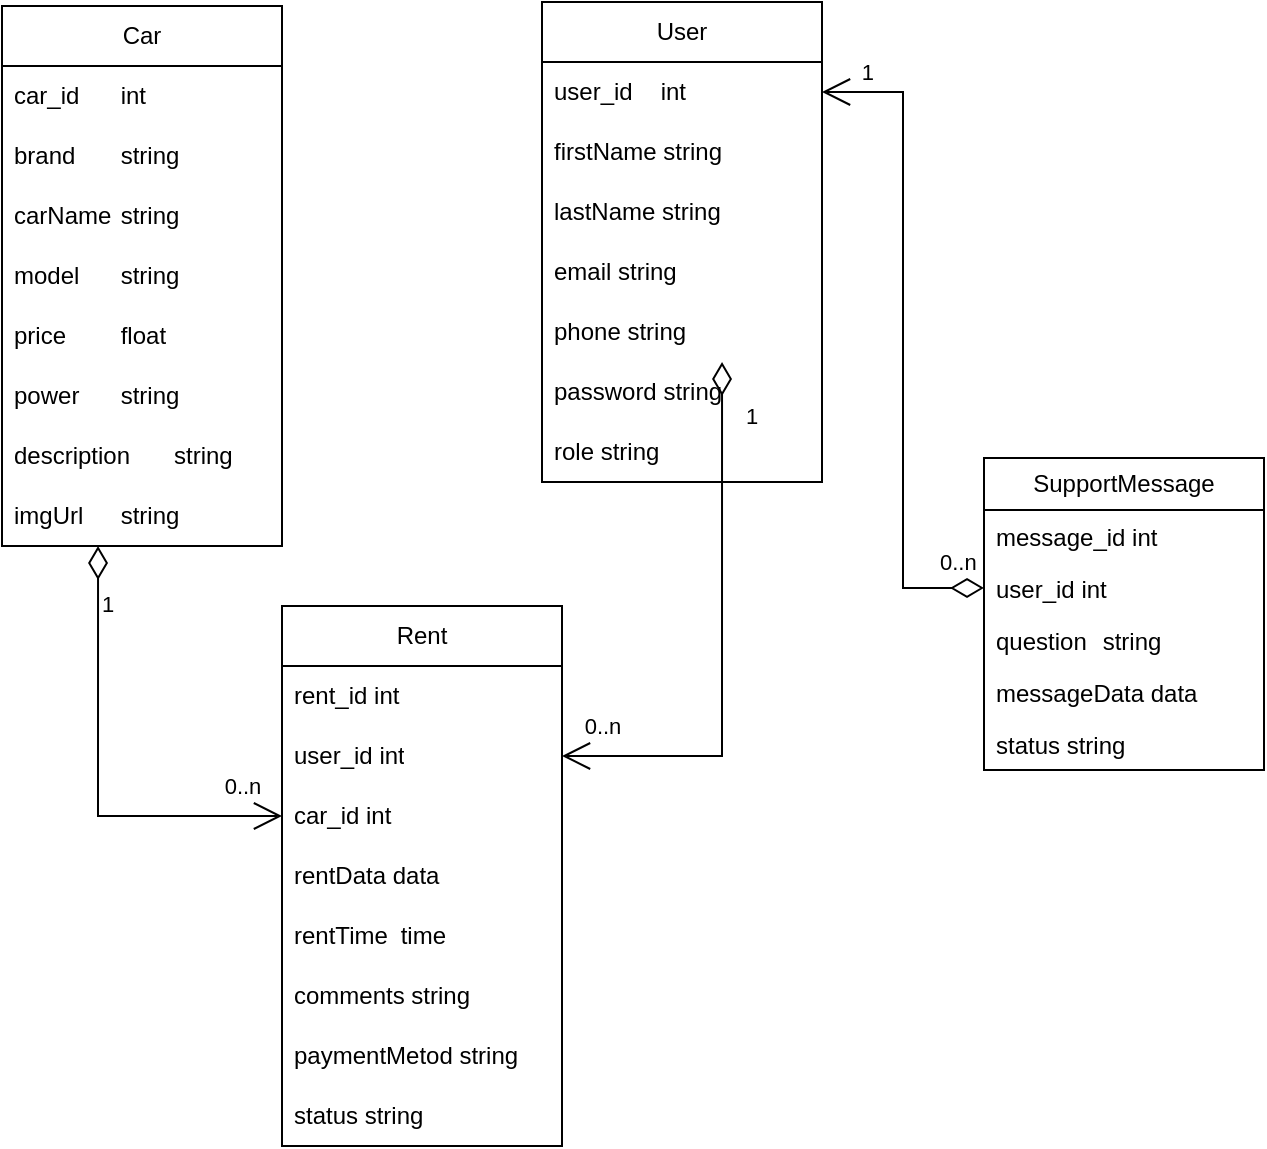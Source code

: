 <mxfile version="24.3.0" type="device" pages="2">
  <diagram name="Страница — 1" id="YeEbULNt2U_j7-DeD-Qu">
    <mxGraphModel dx="1434" dy="818" grid="0" gridSize="10" guides="1" tooltips="1" connect="1" arrows="1" fold="1" page="1" pageScale="1" pageWidth="827" pageHeight="1169" math="0" shadow="0">
      <root>
        <mxCell id="0" />
        <mxCell id="1" parent="0" />
        <mxCell id="xMXt8BDdIYxhjhAiW8X_-1" value="Car" style="swimlane;fontStyle=0;childLayout=stackLayout;horizontal=1;startSize=30;horizontalStack=0;resizeParent=1;resizeParentMax=0;resizeLast=0;collapsible=1;marginBottom=0;whiteSpace=wrap;html=1;" parent="1" vertex="1">
          <mxGeometry x="150" y="50" width="140" height="270" as="geometry" />
        </mxCell>
        <mxCell id="xMXt8BDdIYxhjhAiW8X_-2" value="car_id&lt;span style=&quot;white-space: pre;&quot;&gt;&#x9;&lt;/span&gt;int&lt;span style=&quot;white-space: pre;&quot;&gt;&#x9;&lt;/span&gt;" style="text;strokeColor=none;fillColor=none;align=left;verticalAlign=middle;spacingLeft=4;spacingRight=4;overflow=hidden;points=[[0,0.5],[1,0.5]];portConstraint=eastwest;rotatable=0;whiteSpace=wrap;html=1;" parent="xMXt8BDdIYxhjhAiW8X_-1" vertex="1">
          <mxGeometry y="30" width="140" height="30" as="geometry" />
        </mxCell>
        <mxCell id="xMXt8BDdIYxhjhAiW8X_-3" value="brand&lt;span style=&quot;white-space: pre;&quot;&gt;&#x9;string&lt;span style=&quot;white-space: pre;&quot;&gt;&#x9;&lt;/span&gt;&lt;span style=&quot;white-space: pre;&quot;&gt;&#x9;&lt;/span&gt;&lt;span style=&quot;white-space: pre;&quot;&gt;&#x9;&lt;/span&gt;&lt;span style=&quot;white-space: pre;&quot;&gt;&#x9;&lt;/span&gt;&lt;span style=&quot;white-space: pre;&quot;&gt;&#x9;&lt;/span&gt;&lt;span style=&quot;white-space: pre;&quot;&gt;&#x9;&lt;/span&gt;&lt;span style=&quot;white-space: pre;&quot;&gt;&#x9;&lt;/span&gt;&lt;span style=&quot;white-space: pre;&quot;&gt;&#x9;&lt;/span&gt;&lt;/span&gt;" style="text;strokeColor=none;fillColor=none;align=left;verticalAlign=middle;spacingLeft=4;spacingRight=4;overflow=hidden;points=[[0,0.5],[1,0.5]];portConstraint=eastwest;rotatable=0;whiteSpace=wrap;html=1;" parent="xMXt8BDdIYxhjhAiW8X_-1" vertex="1">
          <mxGeometry y="60" width="140" height="30" as="geometry" />
        </mxCell>
        <mxCell id="xMXt8BDdIYxhjhAiW8X_-4" value="carName&lt;span style=&quot;white-space: pre;&quot;&gt;&#x9;&lt;/span&gt;&lt;span style=&quot;white-space: pre;&quot;&gt;string&lt;span style=&quot;white-space: pre;&quot;&gt;&#x9;&lt;span style=&quot;white-space: pre;&quot;&gt;&#x9;&lt;/span&gt;&lt;/span&gt;&lt;/span&gt;" style="text;strokeColor=none;fillColor=none;align=left;verticalAlign=middle;spacingLeft=4;spacingRight=4;overflow=hidden;points=[[0,0.5],[1,0.5]];portConstraint=eastwest;rotatable=0;whiteSpace=wrap;html=1;" parent="xMXt8BDdIYxhjhAiW8X_-1" vertex="1">
          <mxGeometry y="90" width="140" height="30" as="geometry" />
        </mxCell>
        <mxCell id="xMXt8BDdIYxhjhAiW8X_-5" value="model&lt;span style=&quot;white-space: pre;&quot;&gt;&#x9;&lt;/span&gt;&lt;span style=&quot;white-space: pre;&quot;&gt;string&lt;/span&gt;" style="text;strokeColor=none;fillColor=none;align=left;verticalAlign=middle;spacingLeft=4;spacingRight=4;overflow=hidden;points=[[0,0.5],[1,0.5]];portConstraint=eastwest;rotatable=0;whiteSpace=wrap;html=1;" parent="xMXt8BDdIYxhjhAiW8X_-1" vertex="1">
          <mxGeometry y="120" width="140" height="30" as="geometry" />
        </mxCell>
        <mxCell id="xMXt8BDdIYxhjhAiW8X_-7" value="price&lt;span style=&quot;white-space: pre;&quot;&gt;&#x9;&lt;/span&gt;float&lt;span style=&quot;white-space: pre;&quot;&gt;&#x9;&lt;/span&gt;" style="text;strokeColor=none;fillColor=none;align=left;verticalAlign=middle;spacingLeft=4;spacingRight=4;overflow=hidden;points=[[0,0.5],[1,0.5]];portConstraint=eastwest;rotatable=0;whiteSpace=wrap;html=1;" parent="xMXt8BDdIYxhjhAiW8X_-1" vertex="1">
          <mxGeometry y="150" width="140" height="30" as="geometry" />
        </mxCell>
        <mxCell id="xMXt8BDdIYxhjhAiW8X_-8" value="power&lt;span style=&quot;white-space: pre;&quot;&gt;&#x9;&lt;/span&gt;&lt;span style=&quot;white-space: pre;&quot;&gt;string&lt;/span&gt;" style="text;strokeColor=none;fillColor=none;align=left;verticalAlign=middle;spacingLeft=4;spacingRight=4;overflow=hidden;points=[[0,0.5],[1,0.5]];portConstraint=eastwest;rotatable=0;whiteSpace=wrap;html=1;" parent="xMXt8BDdIYxhjhAiW8X_-1" vertex="1">
          <mxGeometry y="180" width="140" height="30" as="geometry" />
        </mxCell>
        <mxCell id="xMXt8BDdIYxhjhAiW8X_-9" value="description&lt;span style=&quot;white-space: pre;&quot;&gt;&#x9;&lt;/span&gt;&lt;span style=&quot;white-space: pre;&quot;&gt;string&lt;/span&gt;" style="text;strokeColor=none;fillColor=none;align=left;verticalAlign=middle;spacingLeft=4;spacingRight=4;overflow=hidden;points=[[0,0.5],[1,0.5]];portConstraint=eastwest;rotatable=0;whiteSpace=wrap;html=1;" parent="xMXt8BDdIYxhjhAiW8X_-1" vertex="1">
          <mxGeometry y="210" width="140" height="30" as="geometry" />
        </mxCell>
        <mxCell id="xMXt8BDdIYxhjhAiW8X_-10" value="imgUrl&lt;span style=&quot;white-space: pre;&quot;&gt;&#x9;&lt;/span&gt;string" style="text;strokeColor=none;fillColor=none;align=left;verticalAlign=middle;spacingLeft=4;spacingRight=4;overflow=hidden;points=[[0,0.5],[1,0.5]];portConstraint=eastwest;rotatable=0;whiteSpace=wrap;html=1;" parent="xMXt8BDdIYxhjhAiW8X_-1" vertex="1">
          <mxGeometry y="240" width="140" height="30" as="geometry" />
        </mxCell>
        <mxCell id="xMXt8BDdIYxhjhAiW8X_-15" value="User" style="swimlane;fontStyle=0;childLayout=stackLayout;horizontal=1;startSize=30;horizontalStack=0;resizeParent=1;resizeParentMax=0;resizeLast=0;collapsible=1;marginBottom=0;whiteSpace=wrap;html=1;" parent="1" vertex="1">
          <mxGeometry x="420" y="48" width="140" height="240" as="geometry">
            <mxRectangle x="420" y="48" width="60" height="30" as="alternateBounds" />
          </mxGeometry>
        </mxCell>
        <mxCell id="xMXt8BDdIYxhjhAiW8X_-16" value="user_id&lt;span style=&quot;white-space: pre;&quot;&gt;&#x9;&lt;/span&gt;int&lt;span style=&quot;white-space: pre;&quot;&gt;&#x9;&lt;/span&gt;" style="text;strokeColor=none;fillColor=none;align=left;verticalAlign=middle;spacingLeft=4;spacingRight=4;overflow=hidden;points=[[0,0.5],[1,0.5]];portConstraint=eastwest;rotatable=0;whiteSpace=wrap;html=1;" parent="xMXt8BDdIYxhjhAiW8X_-15" vertex="1">
          <mxGeometry y="30" width="140" height="30" as="geometry" />
        </mxCell>
        <mxCell id="xMXt8BDdIYxhjhAiW8X_-17" value="firstName string" style="text;strokeColor=none;fillColor=none;align=left;verticalAlign=middle;spacingLeft=4;spacingRight=4;overflow=hidden;points=[[0,0.5],[1,0.5]];portConstraint=eastwest;rotatable=0;whiteSpace=wrap;html=1;" parent="xMXt8BDdIYxhjhAiW8X_-15" vertex="1">
          <mxGeometry y="60" width="140" height="30" as="geometry" />
        </mxCell>
        <mxCell id="xMXt8BDdIYxhjhAiW8X_-18" value="lastName string" style="text;strokeColor=none;fillColor=none;align=left;verticalAlign=middle;spacingLeft=4;spacingRight=4;overflow=hidden;points=[[0,0.5],[1,0.5]];portConstraint=eastwest;rotatable=0;whiteSpace=wrap;html=1;" parent="xMXt8BDdIYxhjhAiW8X_-15" vertex="1">
          <mxGeometry y="90" width="140" height="30" as="geometry" />
        </mxCell>
        <mxCell id="xMXt8BDdIYxhjhAiW8X_-19" value="email string" style="text;strokeColor=none;fillColor=none;align=left;verticalAlign=middle;spacingLeft=4;spacingRight=4;overflow=hidden;points=[[0,0.5],[1,0.5]];portConstraint=eastwest;rotatable=0;whiteSpace=wrap;html=1;" parent="xMXt8BDdIYxhjhAiW8X_-15" vertex="1">
          <mxGeometry y="120" width="140" height="30" as="geometry" />
        </mxCell>
        <mxCell id="xMXt8BDdIYxhjhAiW8X_-20" value="phone string" style="text;strokeColor=none;fillColor=none;align=left;verticalAlign=middle;spacingLeft=4;spacingRight=4;overflow=hidden;points=[[0,0.5],[1,0.5]];portConstraint=eastwest;rotatable=0;whiteSpace=wrap;html=1;" parent="xMXt8BDdIYxhjhAiW8X_-15" vertex="1">
          <mxGeometry y="150" width="140" height="30" as="geometry" />
        </mxCell>
        <mxCell id="5k5d0XIiRurfhvEd_eQz-2" value="password string" style="text;strokeColor=none;fillColor=none;align=left;verticalAlign=middle;spacingLeft=4;spacingRight=4;overflow=hidden;points=[[0,0.5],[1,0.5]];portConstraint=eastwest;rotatable=0;whiteSpace=wrap;html=1;" vertex="1" parent="xMXt8BDdIYxhjhAiW8X_-15">
          <mxGeometry y="180" width="140" height="30" as="geometry" />
        </mxCell>
        <mxCell id="5k5d0XIiRurfhvEd_eQz-3" value="role string" style="text;strokeColor=none;fillColor=none;align=left;verticalAlign=middle;spacingLeft=4;spacingRight=4;overflow=hidden;points=[[0,0.5],[1,0.5]];portConstraint=eastwest;rotatable=0;whiteSpace=wrap;html=1;" vertex="1" parent="xMXt8BDdIYxhjhAiW8X_-15">
          <mxGeometry y="210" width="140" height="30" as="geometry" />
        </mxCell>
        <mxCell id="xMXt8BDdIYxhjhAiW8X_-21" value="Rent" style="swimlane;fontStyle=0;childLayout=stackLayout;horizontal=1;startSize=30;horizontalStack=0;resizeParent=1;resizeParentMax=0;resizeLast=0;collapsible=1;marginBottom=0;whiteSpace=wrap;html=1;" parent="1" vertex="1">
          <mxGeometry x="290" y="350" width="140" height="270" as="geometry" />
        </mxCell>
        <mxCell id="xMXt8BDdIYxhjhAiW8X_-22" value="rent_id int" style="text;strokeColor=none;fillColor=none;align=left;verticalAlign=middle;spacingLeft=4;spacingRight=4;overflow=hidden;points=[[0,0.5],[1,0.5]];portConstraint=eastwest;rotatable=0;whiteSpace=wrap;html=1;" parent="xMXt8BDdIYxhjhAiW8X_-21" vertex="1">
          <mxGeometry y="30" width="140" height="30" as="geometry" />
        </mxCell>
        <mxCell id="xMXt8BDdIYxhjhAiW8X_-23" value="user_id int" style="text;strokeColor=none;fillColor=none;align=left;verticalAlign=middle;spacingLeft=4;spacingRight=4;overflow=hidden;points=[[0,0.5],[1,0.5]];portConstraint=eastwest;rotatable=0;whiteSpace=wrap;html=1;" parent="xMXt8BDdIYxhjhAiW8X_-21" vertex="1">
          <mxGeometry y="60" width="140" height="30" as="geometry" />
        </mxCell>
        <mxCell id="xMXt8BDdIYxhjhAiW8X_-24" value="car_id int" style="text;strokeColor=none;fillColor=none;align=left;verticalAlign=middle;spacingLeft=4;spacingRight=4;overflow=hidden;points=[[0,0.5],[1,0.5]];portConstraint=eastwest;rotatable=0;whiteSpace=wrap;html=1;" parent="xMXt8BDdIYxhjhAiW8X_-21" vertex="1">
          <mxGeometry y="90" width="140" height="30" as="geometry" />
        </mxCell>
        <mxCell id="xMXt8BDdIYxhjhAiW8X_-25" value="rentData data" style="text;strokeColor=none;fillColor=none;align=left;verticalAlign=middle;spacingLeft=4;spacingRight=4;overflow=hidden;points=[[0,0.5],[1,0.5]];portConstraint=eastwest;rotatable=0;whiteSpace=wrap;html=1;" parent="xMXt8BDdIYxhjhAiW8X_-21" vertex="1">
          <mxGeometry y="120" width="140" height="30" as="geometry" />
        </mxCell>
        <mxCell id="xMXt8BDdIYxhjhAiW8X_-26" value="rentTime&lt;span style=&quot;white-space: pre;&quot;&gt;&#x9;&lt;/span&gt;time" style="text;strokeColor=none;fillColor=none;align=left;verticalAlign=middle;spacingLeft=4;spacingRight=4;overflow=hidden;points=[[0,0.5],[1,0.5]];portConstraint=eastwest;rotatable=0;whiteSpace=wrap;html=1;" parent="xMXt8BDdIYxhjhAiW8X_-21" vertex="1">
          <mxGeometry y="150" width="140" height="30" as="geometry" />
        </mxCell>
        <mxCell id="xMXt8BDdIYxhjhAiW8X_-27" value="comments string" style="text;strokeColor=none;fillColor=none;align=left;verticalAlign=middle;spacingLeft=4;spacingRight=4;overflow=hidden;points=[[0,0.5],[1,0.5]];portConstraint=eastwest;rotatable=0;whiteSpace=wrap;html=1;" parent="xMXt8BDdIYxhjhAiW8X_-21" vertex="1">
          <mxGeometry y="180" width="140" height="30" as="geometry" />
        </mxCell>
        <mxCell id="xMXt8BDdIYxhjhAiW8X_-28" value="paymentMetod string" style="text;strokeColor=none;fillColor=none;align=left;verticalAlign=middle;spacingLeft=4;spacingRight=4;overflow=hidden;points=[[0,0.5],[1,0.5]];portConstraint=eastwest;rotatable=0;whiteSpace=wrap;html=1;" parent="xMXt8BDdIYxhjhAiW8X_-21" vertex="1">
          <mxGeometry y="210" width="140" height="30" as="geometry" />
        </mxCell>
        <mxCell id="xMXt8BDdIYxhjhAiW8X_-29" value="status string" style="text;strokeColor=none;fillColor=none;align=left;verticalAlign=middle;spacingLeft=4;spacingRight=4;overflow=hidden;points=[[0,0.5],[1,0.5]];portConstraint=eastwest;rotatable=0;whiteSpace=wrap;html=1;" parent="xMXt8BDdIYxhjhAiW8X_-21" vertex="1">
          <mxGeometry y="240" width="140" height="30" as="geometry" />
        </mxCell>
        <mxCell id="xMXt8BDdIYxhjhAiW8X_-45" value="1" style="endArrow=open;html=1;endSize=12;startArrow=diamondThin;startSize=14;startFill=0;edgeStyle=orthogonalEdgeStyle;align=left;verticalAlign=bottom;rounded=0;exitX=0.343;exitY=1;exitDx=0;exitDy=0;exitPerimeter=0;" parent="1" source="xMXt8BDdIYxhjhAiW8X_-10" target="xMXt8BDdIYxhjhAiW8X_-24" edge="1">
          <mxGeometry x="-0.66" relative="1" as="geometry">
            <mxPoint x="198" y="370" as="sourcePoint" />
            <mxPoint x="520" y="420" as="targetPoint" />
            <mxPoint as="offset" />
          </mxGeometry>
        </mxCell>
        <mxCell id="xMXt8BDdIYxhjhAiW8X_-48" value="0..n" style="edgeLabel;html=1;align=center;verticalAlign=middle;resizable=0;points=[];" parent="xMXt8BDdIYxhjhAiW8X_-45" vertex="1" connectable="0">
          <mxGeometry x="0.868" relative="1" as="geometry">
            <mxPoint x="-5" y="-15" as="offset" />
          </mxGeometry>
        </mxCell>
        <mxCell id="xMXt8BDdIYxhjhAiW8X_-47" value="1" style="endArrow=open;html=1;endSize=12;startArrow=diamondThin;startSize=14;startFill=0;edgeStyle=orthogonalEdgeStyle;align=left;verticalAlign=bottom;rounded=0;exitX=0.643;exitY=1;exitDx=0;exitDy=0;exitPerimeter=0;" parent="1" source="xMXt8BDdIYxhjhAiW8X_-20" target="xMXt8BDdIYxhjhAiW8X_-23" edge="1">
          <mxGeometry x="-0.744" y="10" relative="1" as="geometry">
            <mxPoint x="510" y="247" as="sourcePoint" />
            <mxPoint x="572" y="425" as="targetPoint" />
            <mxPoint as="offset" />
            <Array as="points">
              <mxPoint x="510" y="425" />
            </Array>
          </mxGeometry>
        </mxCell>
        <mxCell id="xMXt8BDdIYxhjhAiW8X_-49" value="0..n" style="edgeLabel;html=1;align=center;verticalAlign=middle;resizable=0;points=[];" parent="1" vertex="1" connectable="0">
          <mxGeometry x="450.0" y="410" as="geometry" />
        </mxCell>
        <mxCell id="xMXt8BDdIYxhjhAiW8X_-50" value="SupportMessage" style="swimlane;fontStyle=0;childLayout=stackLayout;horizontal=1;startSize=26;fillColor=none;horizontalStack=0;resizeParent=1;resizeParentMax=0;resizeLast=0;collapsible=1;marginBottom=0;whiteSpace=wrap;html=1;" parent="1" vertex="1">
          <mxGeometry x="641" y="276" width="140" height="156" as="geometry" />
        </mxCell>
        <mxCell id="xMXt8BDdIYxhjhAiW8X_-51" value="message_id int" style="text;strokeColor=none;fillColor=none;align=left;verticalAlign=top;spacingLeft=4;spacingRight=4;overflow=hidden;rotatable=0;points=[[0,0.5],[1,0.5]];portConstraint=eastwest;whiteSpace=wrap;html=1;" parent="xMXt8BDdIYxhjhAiW8X_-50" vertex="1">
          <mxGeometry y="26" width="140" height="26" as="geometry" />
        </mxCell>
        <mxCell id="xMXt8BDdIYxhjhAiW8X_-52" value="user_id int&lt;span style=&quot;white-space: pre;&quot;&gt;&#x9;&lt;/span&gt;" style="text;strokeColor=none;fillColor=none;align=left;verticalAlign=top;spacingLeft=4;spacingRight=4;overflow=hidden;rotatable=0;points=[[0,0.5],[1,0.5]];portConstraint=eastwest;whiteSpace=wrap;html=1;" parent="xMXt8BDdIYxhjhAiW8X_-50" vertex="1">
          <mxGeometry y="52" width="140" height="26" as="geometry" />
        </mxCell>
        <mxCell id="xMXt8BDdIYxhjhAiW8X_-53" value="question&lt;span style=&quot;white-space: pre;&quot;&gt;&#x9;&lt;/span&gt;string" style="text;strokeColor=none;fillColor=none;align=left;verticalAlign=top;spacingLeft=4;spacingRight=4;overflow=hidden;rotatable=0;points=[[0,0.5],[1,0.5]];portConstraint=eastwest;whiteSpace=wrap;html=1;" parent="xMXt8BDdIYxhjhAiW8X_-50" vertex="1">
          <mxGeometry y="78" width="140" height="26" as="geometry" />
        </mxCell>
        <mxCell id="5k5d0XIiRurfhvEd_eQz-4" value="messageData data" style="text;strokeColor=none;fillColor=none;align=left;verticalAlign=top;spacingLeft=4;spacingRight=4;overflow=hidden;rotatable=0;points=[[0,0.5],[1,0.5]];portConstraint=eastwest;whiteSpace=wrap;html=1;" vertex="1" parent="xMXt8BDdIYxhjhAiW8X_-50">
          <mxGeometry y="104" width="140" height="26" as="geometry" />
        </mxCell>
        <mxCell id="5k5d0XIiRurfhvEd_eQz-5" value="status string" style="text;strokeColor=none;fillColor=none;align=left;verticalAlign=top;spacingLeft=4;spacingRight=4;overflow=hidden;rotatable=0;points=[[0,0.5],[1,0.5]];portConstraint=eastwest;whiteSpace=wrap;html=1;" vertex="1" parent="xMXt8BDdIYxhjhAiW8X_-50">
          <mxGeometry y="130" width="140" height="26" as="geometry" />
        </mxCell>
        <mxCell id="xMXt8BDdIYxhjhAiW8X_-55" value="" style="endArrow=open;html=1;endSize=12;startArrow=diamondThin;startSize=14;startFill=0;edgeStyle=orthogonalEdgeStyle;rounded=0;exitX=0;exitY=0.5;exitDx=0;exitDy=0;" parent="1" source="xMXt8BDdIYxhjhAiW8X_-52" target="xMXt8BDdIYxhjhAiW8X_-16" edge="1">
          <mxGeometry relative="1" as="geometry">
            <mxPoint x="603" y="388" as="sourcePoint" />
            <mxPoint x="577" y="370" as="targetPoint" />
          </mxGeometry>
        </mxCell>
        <mxCell id="xMXt8BDdIYxhjhAiW8X_-56" value="0..n" style="edgeLabel;resizable=0;html=1;align=left;verticalAlign=top;" parent="xMXt8BDdIYxhjhAiW8X_-55" connectable="0" vertex="1">
          <mxGeometry x="-1" relative="1" as="geometry">
            <mxPoint x="-24" y="-26" as="offset" />
          </mxGeometry>
        </mxCell>
        <mxCell id="xMXt8BDdIYxhjhAiW8X_-57" value="1" style="edgeLabel;resizable=0;html=1;align=right;verticalAlign=top;" parent="xMXt8BDdIYxhjhAiW8X_-55" connectable="0" vertex="1">
          <mxGeometry x="1" relative="1" as="geometry">
            <mxPoint x="26" y="-23" as="offset" />
          </mxGeometry>
        </mxCell>
      </root>
    </mxGraphModel>
  </diagram>
  <diagram id="mibiS-SQjIzBIvUD2ygh" name="Страница — 2">
    <mxGraphModel dx="1434" dy="818" grid="1" gridSize="10" guides="1" tooltips="1" connect="1" arrows="1" fold="1" page="1" pageScale="1" pageWidth="827" pageHeight="1169" math="0" shadow="0">
      <root>
        <mxCell id="0" />
        <mxCell id="1" parent="0" />
      </root>
    </mxGraphModel>
  </diagram>
</mxfile>
